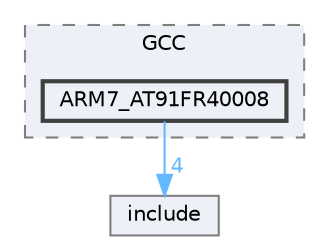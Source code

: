 digraph "D:/Projects/Raspberrypi_pico/pico_freertos_final/freertos_pico2/pico_freertos/FreeRTOS-Kernel/portable/GCC/ARM7_AT91FR40008"
{
 // LATEX_PDF_SIZE
  bgcolor="transparent";
  edge [fontname=Helvetica,fontsize=10,labelfontname=Helvetica,labelfontsize=10];
  node [fontname=Helvetica,fontsize=10,shape=box,height=0.2,width=0.4];
  compound=true
  subgraph clusterdir_d47f747b1f9f69e8b995df24b56b1471 {
    graph [ bgcolor="#edf0f7", pencolor="grey50", label="GCC", fontname=Helvetica,fontsize=10 style="filled,dashed", URL="dir_d47f747b1f9f69e8b995df24b56b1471.html",tooltip=""]
  dir_a96ac534a76a28adf5d89baf852689fa [label="ARM7_AT91FR40008", fillcolor="#edf0f7", color="grey25", style="filled,bold", URL="dir_a96ac534a76a28adf5d89baf852689fa.html",tooltip=""];
  }
  dir_c69ece34c3f150cb2c6f1098178b172a [label="include", fillcolor="#edf0f7", color="grey50", style="filled", URL="dir_c69ece34c3f150cb2c6f1098178b172a.html",tooltip=""];
  dir_a96ac534a76a28adf5d89baf852689fa->dir_c69ece34c3f150cb2c6f1098178b172a [headlabel="4", labeldistance=1.5 headhref="dir_000005_000125.html" href="dir_000005_000125.html" color="steelblue1" fontcolor="steelblue1"];
}
